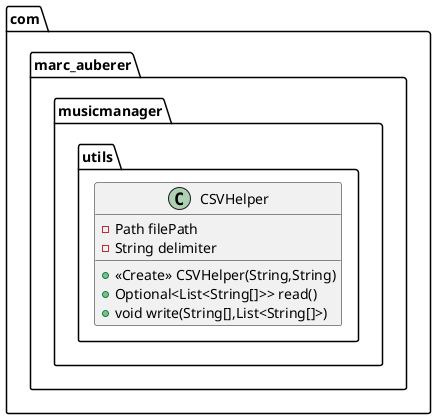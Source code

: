 @startuml
class com.marc_auberer.musicmanager.utils.CSVHelper {
    - Path filePath
    - String delimiter
    + <<Create>> CSVHelper(String,String)
    + Optional<List<String[]>> read()
    + void write(String[],List<String[]>)
}
@enduml